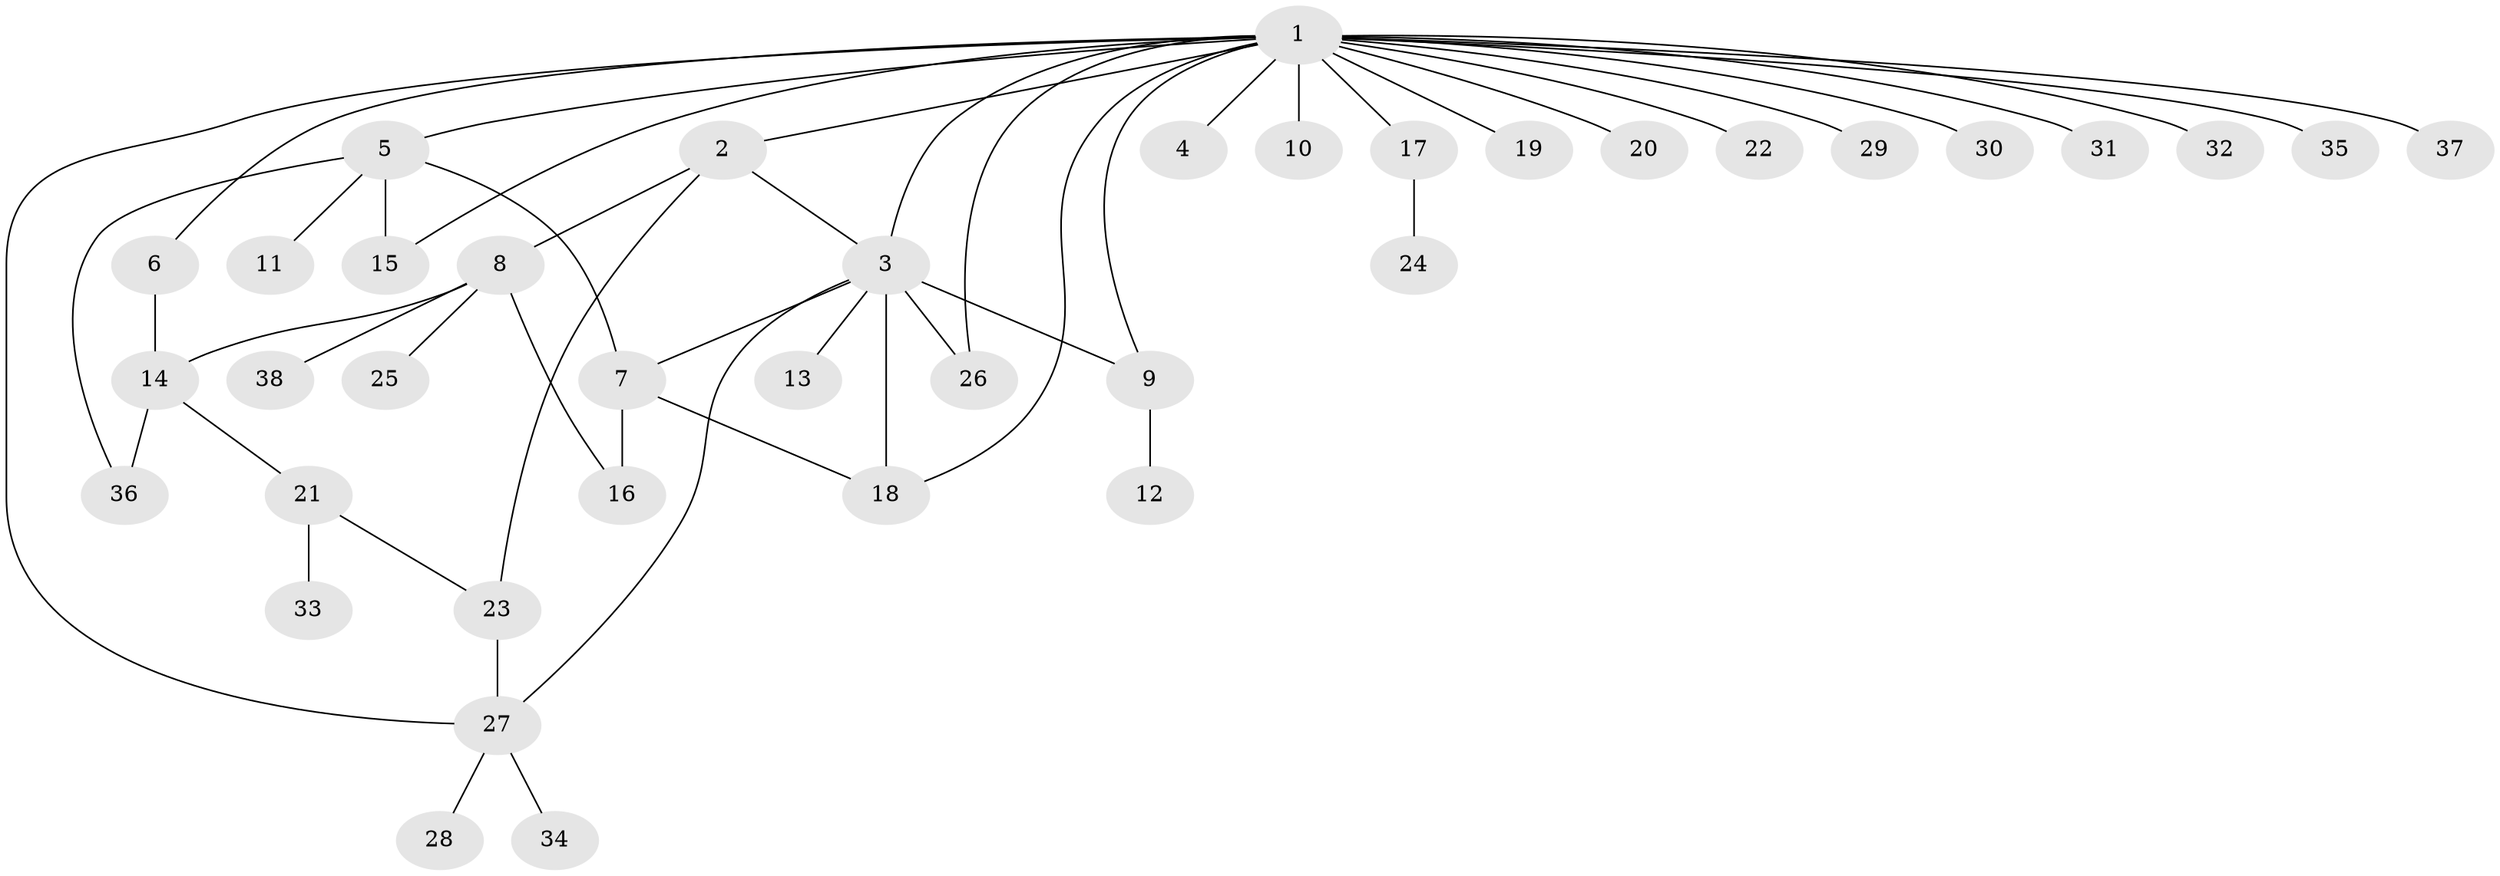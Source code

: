 // original degree distribution, {25: 0.018867924528301886, 6: 0.05660377358490566, 3: 0.09433962264150944, 1: 0.5094339622641509, 5: 0.07547169811320754, 2: 0.18867924528301888, 4: 0.03773584905660377, 7: 0.018867924528301886}
// Generated by graph-tools (version 1.1) at 2025/50/03/04/25 22:50:17]
// undirected, 38 vertices, 50 edges
graph export_dot {
  node [color=gray90,style=filled];
  1;
  2;
  3;
  4;
  5;
  6;
  7;
  8;
  9;
  10;
  11;
  12;
  13;
  14;
  15;
  16;
  17;
  18;
  19;
  20;
  21;
  22;
  23;
  24;
  25;
  26;
  27;
  28;
  29;
  30;
  31;
  32;
  33;
  34;
  35;
  36;
  37;
  38;
  1 -- 2 [weight=1.0];
  1 -- 3 [weight=1.0];
  1 -- 4 [weight=1.0];
  1 -- 5 [weight=1.0];
  1 -- 6 [weight=1.0];
  1 -- 9 [weight=1.0];
  1 -- 10 [weight=1.0];
  1 -- 15 [weight=1.0];
  1 -- 17 [weight=1.0];
  1 -- 18 [weight=1.0];
  1 -- 19 [weight=1.0];
  1 -- 20 [weight=1.0];
  1 -- 22 [weight=1.0];
  1 -- 26 [weight=1.0];
  1 -- 27 [weight=1.0];
  1 -- 29 [weight=1.0];
  1 -- 30 [weight=1.0];
  1 -- 31 [weight=1.0];
  1 -- 32 [weight=1.0];
  1 -- 35 [weight=1.0];
  1 -- 37 [weight=1.0];
  2 -- 3 [weight=1.0];
  2 -- 8 [weight=1.0];
  2 -- 23 [weight=1.0];
  3 -- 7 [weight=1.0];
  3 -- 9 [weight=1.0];
  3 -- 13 [weight=1.0];
  3 -- 18 [weight=2.0];
  3 -- 26 [weight=1.0];
  3 -- 27 [weight=1.0];
  5 -- 7 [weight=1.0];
  5 -- 11 [weight=1.0];
  5 -- 15 [weight=1.0];
  5 -- 36 [weight=1.0];
  6 -- 14 [weight=1.0];
  7 -- 16 [weight=1.0];
  7 -- 18 [weight=1.0];
  8 -- 14 [weight=1.0];
  8 -- 16 [weight=1.0];
  8 -- 25 [weight=1.0];
  8 -- 38 [weight=1.0];
  9 -- 12 [weight=1.0];
  14 -- 21 [weight=1.0];
  14 -- 36 [weight=1.0];
  17 -- 24 [weight=1.0];
  21 -- 23 [weight=1.0];
  21 -- 33 [weight=1.0];
  23 -- 27 [weight=1.0];
  27 -- 28 [weight=1.0];
  27 -- 34 [weight=1.0];
}
